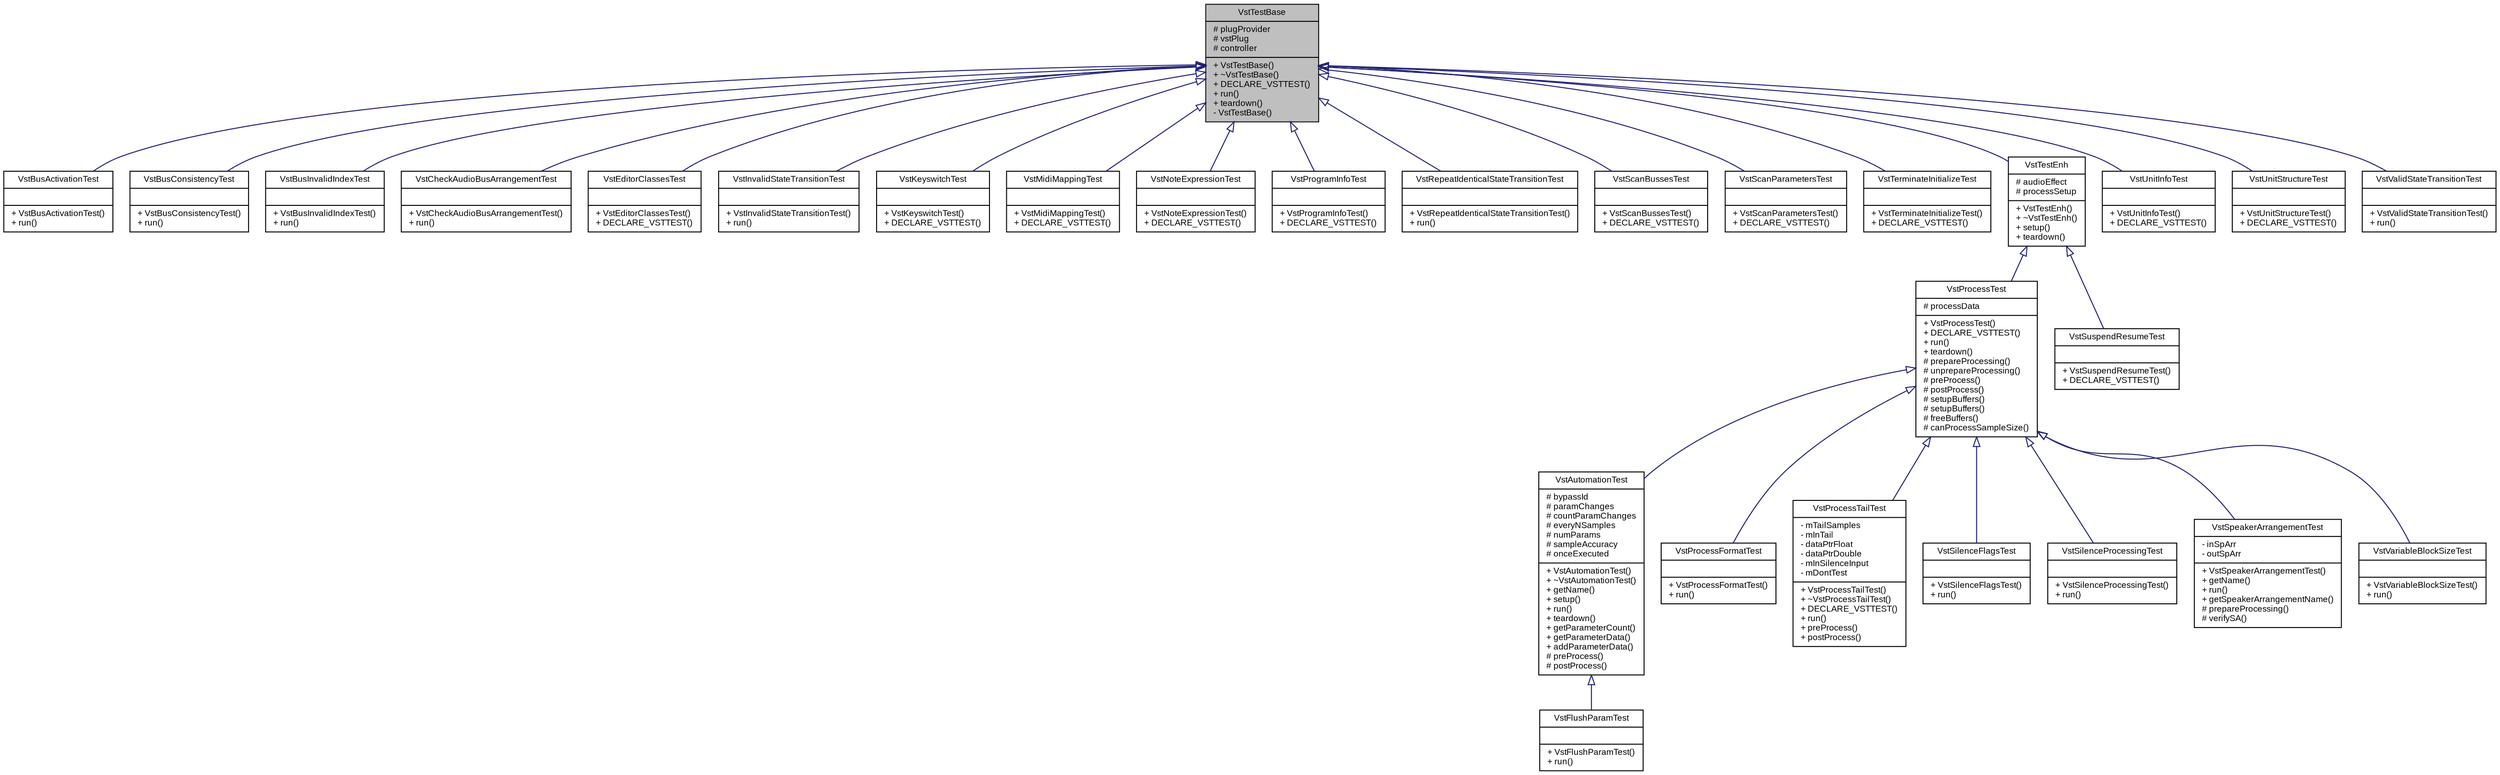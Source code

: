 digraph G
{
  bgcolor="transparent";
  edge [fontname="Arial",fontsize="9",labelfontname="Arial",labelfontsize="9"];
  node [fontname="Arial",fontsize="9",shape=record];
  Node1 [label="{VstTestBase\n|# plugProvider\l# vstPlug\l# controller\l|+ VstTestBase()\l+ ~VstTestBase()\l+ DECLARE_VSTTEST()\l+ run()\l+ teardown()\l- VstTestBase()\l}",height=0.2,width=0.4,color="black", fillcolor="grey75", style="filled" fontcolor="black"];
  Node1 -> Node2 [dir=back,color="midnightblue",fontsize="9",style="solid",arrowtail="empty",fontname="Arial"];
  Node2 [label="{VstBusActivationTest\n||+ VstBusActivationTest()\l+ run()\l}",height=0.2,width=0.4,color="black",URL="$classSteinberg_1_1Vst_1_1VstBusActivationTest.html",tooltip="Test Bus Activation."];
  Node1 -> Node3 [dir=back,color="midnightblue",fontsize="9",style="solid",arrowtail="empty",fontname="Arial"];
  Node3 [label="{VstBusConsistencyTest\n||+ VstBusConsistencyTest()\l+ run()\l}",height=0.2,width=0.4,color="black",URL="$classSteinberg_1_1Vst_1_1VstBusConsistencyTest.html",tooltip="Test Bus Consistency."];
  Node1 -> Node4 [dir=back,color="midnightblue",fontsize="9",style="solid",arrowtail="empty",fontname="Arial"];
  Node4 [label="{VstBusInvalidIndexTest\n||+ VstBusInvalidIndexTest()\l+ run()\l}",height=0.2,width=0.4,color="black",URL="$classSteinberg_1_1Vst_1_1VstBusInvalidIndexTest.html",tooltip="Test Bus Invalid Index."];
  Node1 -> Node5 [dir=back,color="midnightblue",fontsize="9",style="solid",arrowtail="empty",fontname="Arial"];
  Node5 [label="{VstCheckAudioBusArrangementTest\n||+ VstCheckAudioBusArrangementTest()\l+ run()\l}",height=0.2,width=0.4,color="black",URL="$classSteinberg_1_1Vst_1_1VstCheckAudioBusArrangementTest.html",tooltip="Test Check Audio Bus Arrangement."];
  Node1 -> Node6 [dir=back,color="midnightblue",fontsize="9",style="solid",arrowtail="empty",fontname="Arial"];
  Node6 [label="{VstEditorClassesTest\n||+ VstEditorClassesTest()\l+ DECLARE_VSTTEST()\l}",height=0.2,width=0.4,color="black",URL="$classSteinberg_1_1Vst_1_1VstEditorClassesTest.html",tooltip="Test Scan Editor Classes."];
  Node1 -> Node7 [dir=back,color="midnightblue",fontsize="9",style="solid",arrowtail="empty",fontname="Arial"];
  Node7 [label="{VstInvalidStateTransitionTest\n||+ VstInvalidStateTransitionTest()\l+ run()\l}",height=0.2,width=0.4,color="black",URL="$classSteinberg_1_1Vst_1_1VstInvalidStateTransitionTest.html",tooltip="Test Invalid State Transition."];
  Node1 -> Node8 [dir=back,color="midnightblue",fontsize="9",style="solid",arrowtail="empty",fontname="Arial"];
  Node8 [label="{VstKeyswitchTest\n||+ VstKeyswitchTest()\l+ DECLARE_VSTTEST()\l}",height=0.2,width=0.4,color="black",URL="$classSteinberg_1_1Vst_1_1VstKeyswitchTest.html",tooltip="Test Keyswitch."];
  Node1 -> Node9 [dir=back,color="midnightblue",fontsize="9",style="solid",arrowtail="empty",fontname="Arial"];
  Node9 [label="{VstMidiMappingTest\n||+ VstMidiMappingTest()\l+ DECLARE_VSTTEST()\l}",height=0.2,width=0.4,color="black",URL="$classSteinberg_1_1Vst_1_1VstMidiMappingTest.html",tooltip="Test MIDI Mapping."];
  Node1 -> Node10 [dir=back,color="midnightblue",fontsize="9",style="solid",arrowtail="empty",fontname="Arial"];
  Node10 [label="{VstNoteExpressionTest\n||+ VstNoteExpressionTest()\l+ DECLARE_VSTTEST()\l}",height=0.2,width=0.4,color="black",URL="$classSteinberg_1_1Vst_1_1VstNoteExpressionTest.html",tooltip="Test Note Expression."];
  Node1 -> Node11 [dir=back,color="midnightblue",fontsize="9",style="solid",arrowtail="empty",fontname="Arial"];
  Node11 [label="{VstProgramInfoTest\n||+ VstProgramInfoTest()\l+ DECLARE_VSTTEST()\l}",height=0.2,width=0.4,color="black",URL="$classSteinberg_1_1Vst_1_1VstProgramInfoTest.html",tooltip="Test Scan Programs."];
  Node1 -> Node12 [dir=back,color="midnightblue",fontsize="9",style="solid",arrowtail="empty",fontname="Arial"];
  Node12 [label="{VstRepeatIdenticalStateTransitionTest\n||+ VstRepeatIdenticalStateTransitionTest()\l+ run()\l}",height=0.2,width=0.4,color="black",URL="$classSteinberg_1_1Vst_1_1VstRepeatIdenticalStateTransitionTest.html",tooltip="Test Repeat Identical State Transition."];
  Node1 -> Node13 [dir=back,color="midnightblue",fontsize="9",style="solid",arrowtail="empty",fontname="Arial"];
  Node13 [label="{VstScanBussesTest\n||+ VstScanBussesTest()\l+ DECLARE_VSTTEST()\l}",height=0.2,width=0.4,color="black",URL="$classSteinberg_1_1Vst_1_1VstScanBussesTest.html",tooltip="Test Scan Buses."];
  Node1 -> Node14 [dir=back,color="midnightblue",fontsize="9",style="solid",arrowtail="empty",fontname="Arial"];
  Node14 [label="{VstScanParametersTest\n||+ VstScanParametersTest()\l+ DECLARE_VSTTEST()\l}",height=0.2,width=0.4,color="black",URL="$classSteinberg_1_1Vst_1_1VstScanParametersTest.html",tooltip="Test Scan Parameters."];
  Node1 -> Node15 [dir=back,color="midnightblue",fontsize="9",style="solid",arrowtail="empty",fontname="Arial"];
  Node15 [label="{VstTerminateInitializeTest\n||+ VstTerminateInitializeTest()\l+ DECLARE_VSTTEST()\l}",height=0.2,width=0.4,color="black",URL="$classSteinberg_1_1Vst_1_1VstTerminateInitializeTest.html",tooltip="Test Terminate/Initialize."];
  Node1 -> Node16 [dir=back,color="midnightblue",fontsize="9",style="solid",arrowtail="empty",fontname="Arial"];
  Node16 [label="{VstTestEnh\n|# audioEffect\l# processSetup\l|+ VstTestEnh()\l+ ~VstTestEnh()\l+ setup()\l+ teardown()\l}",height=0.2,width=0.4,color="black",URL="$classSteinberg_1_1Vst_1_1VstTestEnh.html",tooltip="Test Helper."];
  Node16 -> Node17 [dir=back,color="midnightblue",fontsize="9",style="solid",arrowtail="empty",fontname="Arial"];
  Node17 [label="{VstProcessTest\n|# processData\l|+ VstProcessTest()\l+ DECLARE_VSTTEST()\l+ run()\l+ teardown()\l# prepareProcessing()\l# unprepareProcessing()\l# preProcess()\l# postProcess()\l# setupBuffers()\l# setupBuffers()\l# freeBuffers()\l# canProcessSampleSize()\l}",height=0.2,width=0.4,color="black",URL="$classSteinberg_1_1Vst_1_1VstProcessTest.html",tooltip="Test Process Test."];
  Node17 -> Node18 [dir=back,color="midnightblue",fontsize="9",style="solid",arrowtail="empty",fontname="Arial"];
  Node18 [label="{VstAutomationTest\n|# bypassId\l# paramChanges\l# countParamChanges\l# everyNSamples\l# numParams\l# sampleAccuracy\l# onceExecuted\l|+ VstAutomationTest()\l+ ~VstAutomationTest()\l+ getName()\l+ setup()\l+ run()\l+ teardown()\l+ getParameterCount()\l+ getParameterData()\l+ addParameterData()\l# preProcess()\l# postProcess()\l}",height=0.2,width=0.4,color="black",URL="$classSteinberg_1_1Vst_1_1VstAutomationTest.html",tooltip="Test Automation."];
  Node18 -> Node19 [dir=back,color="midnightblue",fontsize="9",style="solid",arrowtail="empty",fontname="Arial"];
  Node19 [label="{VstFlushParamTest\n||+ VstFlushParamTest()\l+ run()\l}",height=0.2,width=0.4,color="black",URL="$classSteinberg_1_1Vst_1_1VstFlushParamTest.html",tooltip="Test Parameters Flush (no Buffer)."];
  Node17 -> Node20 [dir=back,color="midnightblue",fontsize="9",style="solid",arrowtail="empty",fontname="Arial"];
  Node20 [label="{VstProcessFormatTest\n||+ VstProcessFormatTest()\l+ run()\l}",height=0.2,width=0.4,color="black",URL="$classSteinberg_1_1Vst_1_1VstProcessFormatTest.html",tooltip="Test Process Format."];
  Node17 -> Node21 [dir=back,color="midnightblue",fontsize="9",style="solid",arrowtail="empty",fontname="Arial"];
  Node21 [label="{VstProcessTailTest\n|- mTailSamples\l- mInTail\l- dataPtrFloat\l- dataPtrDouble\l- mInSilenceInput\l- mDontTest\l|+ VstProcessTailTest()\l+ ~VstProcessTailTest()\l+ DECLARE_VSTTEST()\l+ run()\l+ preProcess()\l+ postProcess()\l}",height=0.2,width=0.4,color="black",URL="$classSteinberg_1_1Vst_1_1VstProcessTailTest.html",tooltip="Test ProcesTail."];
  Node17 -> Node22 [dir=back,color="midnightblue",fontsize="9",style="solid",arrowtail="empty",fontname="Arial"];
  Node22 [label="{VstSilenceFlagsTest\n||+ VstSilenceFlagsTest()\l+ run()\l}",height=0.2,width=0.4,color="black",URL="$classSteinberg_1_1Vst_1_1VstSilenceFlagsTest.html",tooltip="Test Silence Flags."];
  Node17 -> Node23 [dir=back,color="midnightblue",fontsize="9",style="solid",arrowtail="empty",fontname="Arial"];
  Node23 [label="{VstSilenceProcessingTest\n||+ VstSilenceProcessingTest()\l+ run()\l}",height=0.2,width=0.4,color="black",URL="$classSteinberg_1_1Vst_1_1VstSilenceProcessingTest.html",tooltip="Test Silence Processing."];
  Node17 -> Node24 [dir=back,color="midnightblue",fontsize="9",style="solid",arrowtail="empty",fontname="Arial"];
  Node24 [label="{VstSpeakerArrangementTest\n|- inSpArr\l- outSpArr\l|+ VstSpeakerArrangementTest()\l+ getName()\l+ run()\l+ getSpeakerArrangementName()\l# prepareProcessing()\l# verifySA()\l}",height=0.2,width=0.4,color="black",URL="$classSteinberg_1_1Vst_1_1VstSpeakerArrangementTest.html",tooltip="Test Speaker Arrangement."];
  Node17 -> Node25 [dir=back,color="midnightblue",fontsize="9",style="solid",arrowtail="empty",fontname="Arial"];
  Node25 [label="{VstVariableBlockSizeTest\n||+ VstVariableBlockSizeTest()\l+ run()\l}",height=0.2,width=0.4,color="black",URL="$classSteinberg_1_1Vst_1_1VstVariableBlockSizeTest.html",tooltip="Test Variable Block Size."];
  Node16 -> Node26 [dir=back,color="midnightblue",fontsize="9",style="solid",arrowtail="empty",fontname="Arial"];
  Node26 [label="{VstSuspendResumeTest\n||+ VstSuspendResumeTest()\l+ DECLARE_VSTTEST()\l}",height=0.2,width=0.4,color="black",URL="$classSteinberg_1_1Vst_1_1VstSuspendResumeTest.html",tooltip="Test Suspend/Resume."];
  Node1 -> Node27 [dir=back,color="midnightblue",fontsize="9",style="solid",arrowtail="empty",fontname="Arial"];
  Node27 [label="{VstUnitInfoTest\n||+ VstUnitInfoTest()\l+ DECLARE_VSTTEST()\l}",height=0.2,width=0.4,color="black",URL="$classSteinberg_1_1Vst_1_1VstUnitInfoTest.html",tooltip="Test Scan Units."];
  Node1 -> Node28 [dir=back,color="midnightblue",fontsize="9",style="solid",arrowtail="empty",fontname="Arial"];
  Node28 [label="{VstUnitStructureTest\n||+ VstUnitStructureTest()\l+ DECLARE_VSTTEST()\l}",height=0.2,width=0.4,color="black",URL="$classSteinberg_1_1Vst_1_1VstUnitStructureTest.html",tooltip="Test Check Unit Structure."];
  Node1 -> Node29 [dir=back,color="midnightblue",fontsize="9",style="solid",arrowtail="empty",fontname="Arial"];
  Node29 [label="{VstValidStateTransitionTest\n||+ VstValidStateTransitionTest()\l+ run()\l}",height=0.2,width=0.4,color="black",URL="$classSteinberg_1_1Vst_1_1VstValidStateTransitionTest.html",tooltip="Test Valid State Transition."];
}

